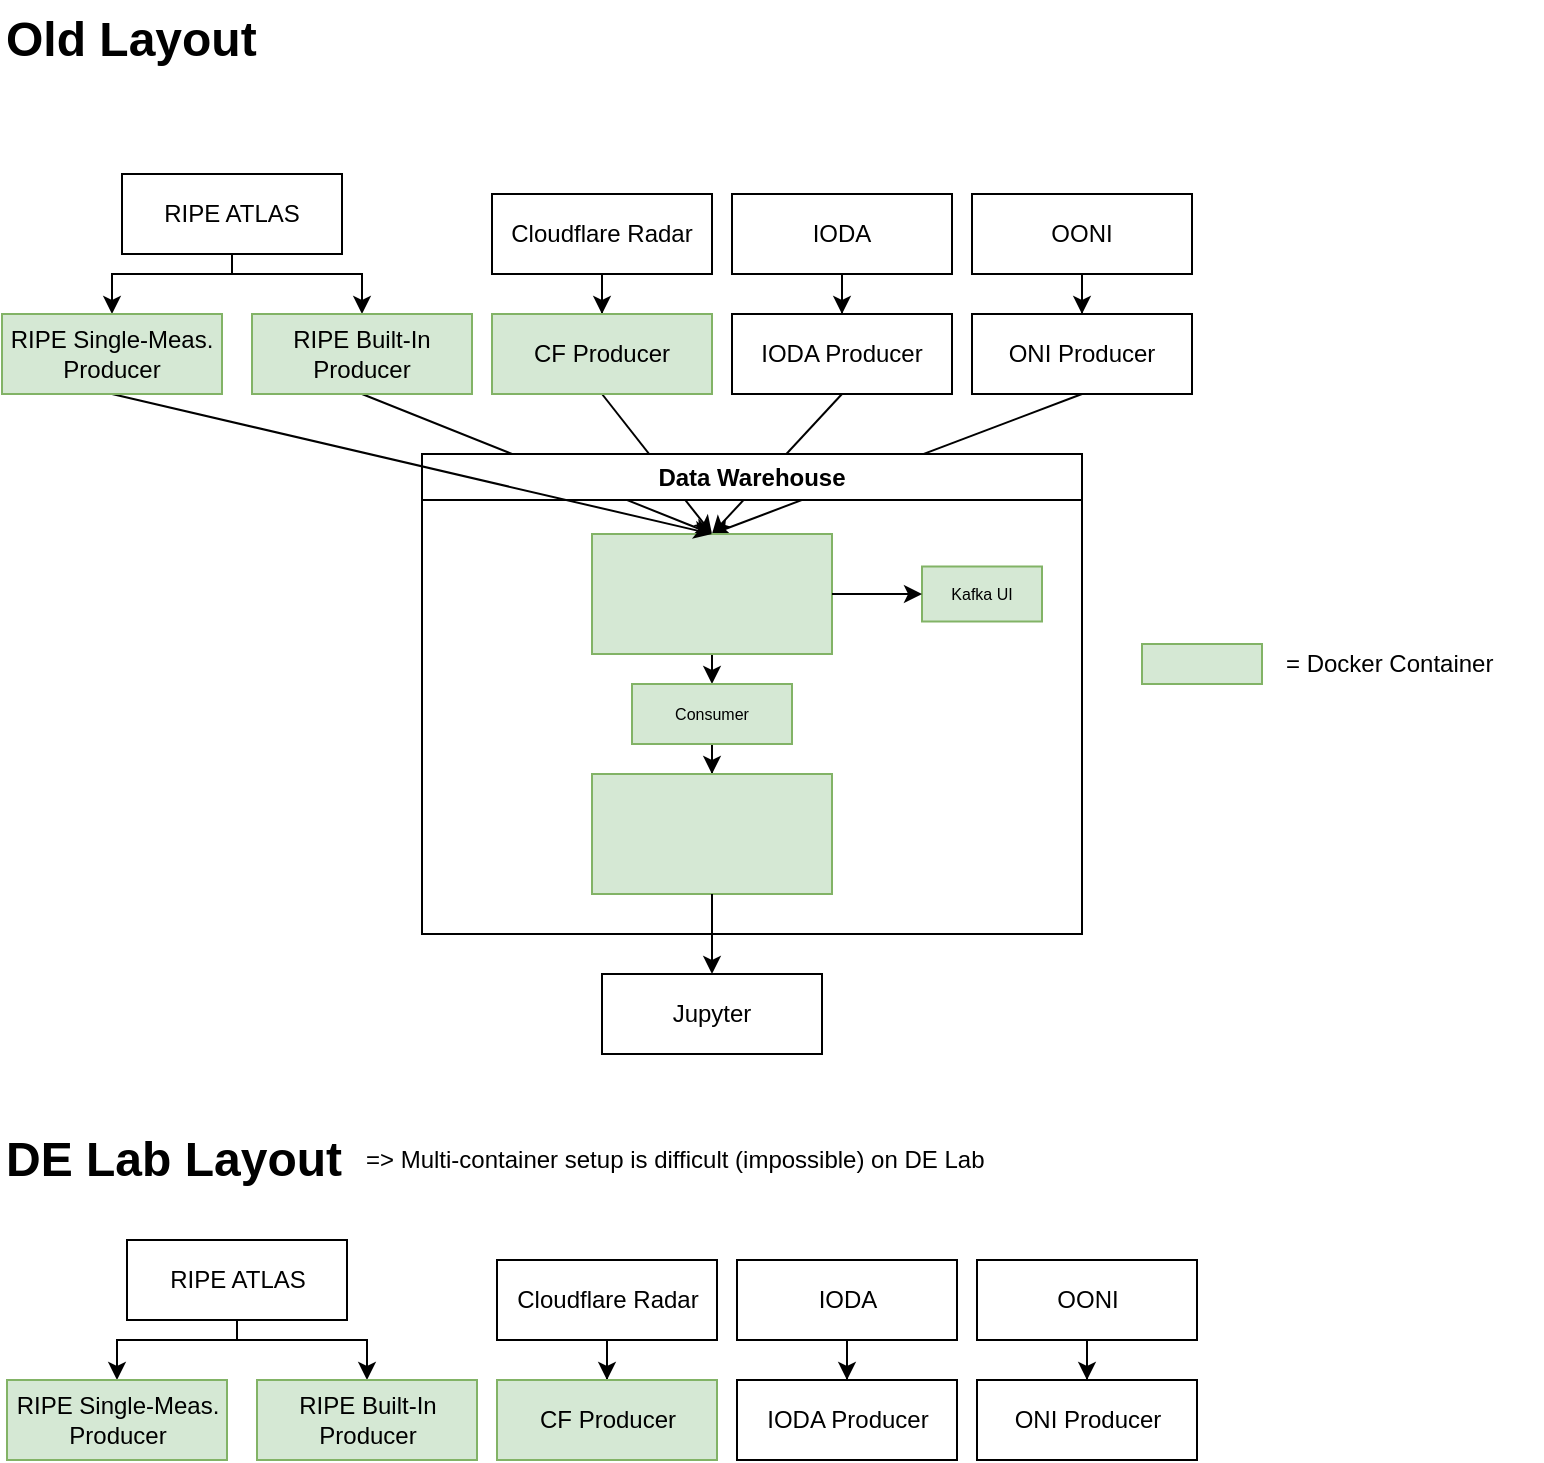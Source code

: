 <mxfile version="24.4.4" type="device">
  <diagram name="Seite-1" id="Ga2HK0S5XOBphtDbI6z4">
    <mxGraphModel dx="1264" dy="728" grid="1" gridSize="10" guides="1" tooltips="1" connect="1" arrows="1" fold="1" page="1" pageScale="1" pageWidth="827" pageHeight="1169" background="#ffffff" math="0" shadow="0">
      <root>
        <mxCell id="0" />
        <mxCell id="1" parent="0" />
        <mxCell id="ap5yewTeoCsCZs6nf5lp-1" value="" style="edgeStyle=orthogonalEdgeStyle;rounded=0;orthogonalLoop=1;jettySize=auto;html=1;" parent="1" source="ap5yewTeoCsCZs6nf5lp-2" target="ap5yewTeoCsCZs6nf5lp-10" edge="1">
          <mxGeometry relative="1" as="geometry">
            <Array as="points">
              <mxPoint x="155" y="177" />
              <mxPoint x="220" y="177" />
            </Array>
          </mxGeometry>
        </mxCell>
        <mxCell id="ap5yewTeoCsCZs6nf5lp-35" style="edgeStyle=orthogonalEdgeStyle;rounded=0;orthogonalLoop=1;jettySize=auto;html=1;exitX=0.5;exitY=1;exitDx=0;exitDy=0;entryX=0.5;entryY=0;entryDx=0;entryDy=0;" parent="1" source="ap5yewTeoCsCZs6nf5lp-2" target="ap5yewTeoCsCZs6nf5lp-33" edge="1">
          <mxGeometry relative="1" as="geometry">
            <Array as="points">
              <mxPoint x="155" y="177" />
              <mxPoint x="95" y="177" />
            </Array>
          </mxGeometry>
        </mxCell>
        <mxCell id="ap5yewTeoCsCZs6nf5lp-2" value="RIPE ATLAS" style="rounded=0;whiteSpace=wrap;html=1;" parent="1" vertex="1">
          <mxGeometry x="100" y="127" width="110" height="40" as="geometry" />
        </mxCell>
        <mxCell id="ap5yewTeoCsCZs6nf5lp-3" value="" style="edgeStyle=orthogonalEdgeStyle;rounded=0;orthogonalLoop=1;jettySize=auto;html=1;" parent="1" source="ap5yewTeoCsCZs6nf5lp-4" target="ap5yewTeoCsCZs6nf5lp-12" edge="1">
          <mxGeometry relative="1" as="geometry" />
        </mxCell>
        <mxCell id="ap5yewTeoCsCZs6nf5lp-4" value="Cloudflare Radar" style="rounded=0;whiteSpace=wrap;html=1;" parent="1" vertex="1">
          <mxGeometry x="285" y="137" width="110" height="40" as="geometry" />
        </mxCell>
        <mxCell id="ap5yewTeoCsCZs6nf5lp-5" value="" style="edgeStyle=orthogonalEdgeStyle;rounded=0;orthogonalLoop=1;jettySize=auto;html=1;" parent="1" source="ap5yewTeoCsCZs6nf5lp-6" target="ap5yewTeoCsCZs6nf5lp-14" edge="1">
          <mxGeometry relative="1" as="geometry" />
        </mxCell>
        <mxCell id="ap5yewTeoCsCZs6nf5lp-6" value="IODA" style="rounded=0;whiteSpace=wrap;html=1;" parent="1" vertex="1">
          <mxGeometry x="405" y="137" width="110" height="40" as="geometry" />
        </mxCell>
        <mxCell id="ap5yewTeoCsCZs6nf5lp-7" value="" style="edgeStyle=orthogonalEdgeStyle;rounded=0;orthogonalLoop=1;jettySize=auto;html=1;" parent="1" source="ap5yewTeoCsCZs6nf5lp-8" target="ap5yewTeoCsCZs6nf5lp-16" edge="1">
          <mxGeometry relative="1" as="geometry" />
        </mxCell>
        <mxCell id="ap5yewTeoCsCZs6nf5lp-8" value="OONI" style="rounded=0;whiteSpace=wrap;html=1;" parent="1" vertex="1">
          <mxGeometry x="525" y="137" width="110" height="40" as="geometry" />
        </mxCell>
        <mxCell id="ap5yewTeoCsCZs6nf5lp-9" style="rounded=0;orthogonalLoop=1;jettySize=auto;html=1;exitX=0.5;exitY=1;exitDx=0;exitDy=0;entryX=0.5;entryY=0;entryDx=0;entryDy=0;" parent="1" source="ap5yewTeoCsCZs6nf5lp-10" target="ap5yewTeoCsCZs6nf5lp-19" edge="1">
          <mxGeometry relative="1" as="geometry" />
        </mxCell>
        <mxCell id="ap5yewTeoCsCZs6nf5lp-10" value="RIPE Built-In&lt;div&gt;Producer&lt;/div&gt;" style="rounded=0;whiteSpace=wrap;html=1;fillColor=#d5e8d4;strokeColor=#82b366;" parent="1" vertex="1">
          <mxGeometry x="165" y="197" width="110" height="40" as="geometry" />
        </mxCell>
        <mxCell id="ap5yewTeoCsCZs6nf5lp-11" style="rounded=0;orthogonalLoop=1;jettySize=auto;html=1;exitX=0.5;exitY=1;exitDx=0;exitDy=0;entryX=0.5;entryY=0;entryDx=0;entryDy=0;" parent="1" source="ap5yewTeoCsCZs6nf5lp-12" target="ap5yewTeoCsCZs6nf5lp-19" edge="1">
          <mxGeometry relative="1" as="geometry" />
        </mxCell>
        <mxCell id="ap5yewTeoCsCZs6nf5lp-12" value="CF Producer" style="rounded=0;whiteSpace=wrap;html=1;fillColor=#d5e8d4;strokeColor=#82b366;" parent="1" vertex="1">
          <mxGeometry x="285" y="197" width="110" height="40" as="geometry" />
        </mxCell>
        <mxCell id="ap5yewTeoCsCZs6nf5lp-13" style="rounded=0;orthogonalLoop=1;jettySize=auto;html=1;exitX=0.5;exitY=1;exitDx=0;exitDy=0;entryX=0.5;entryY=0;entryDx=0;entryDy=0;" parent="1" source="ap5yewTeoCsCZs6nf5lp-14" target="ap5yewTeoCsCZs6nf5lp-19" edge="1">
          <mxGeometry relative="1" as="geometry" />
        </mxCell>
        <mxCell id="ap5yewTeoCsCZs6nf5lp-14" value="IODA Producer" style="rounded=0;whiteSpace=wrap;html=1;" parent="1" vertex="1">
          <mxGeometry x="405" y="197" width="110" height="40" as="geometry" />
        </mxCell>
        <mxCell id="ap5yewTeoCsCZs6nf5lp-15" style="rounded=0;orthogonalLoop=1;jettySize=auto;html=1;exitX=0.5;exitY=1;exitDx=0;exitDy=0;entryX=0.5;entryY=0;entryDx=0;entryDy=0;" parent="1" source="ap5yewTeoCsCZs6nf5lp-16" target="ap5yewTeoCsCZs6nf5lp-19" edge="1">
          <mxGeometry relative="1" as="geometry" />
        </mxCell>
        <mxCell id="ap5yewTeoCsCZs6nf5lp-16" value="ONI Producer" style="rounded=0;whiteSpace=wrap;html=1;" parent="1" vertex="1">
          <mxGeometry x="525" y="197" width="110" height="40" as="geometry" />
        </mxCell>
        <mxCell id="ap5yewTeoCsCZs6nf5lp-17" value="Data Warehouse" style="swimlane;whiteSpace=wrap;html=1;align=center;" parent="1" vertex="1">
          <mxGeometry x="250" y="267" width="330" height="240" as="geometry">
            <mxRectangle x="110" y="260" width="130" height="30" as="alternateBounds" />
          </mxGeometry>
        </mxCell>
        <mxCell id="ap5yewTeoCsCZs6nf5lp-18" style="edgeStyle=orthogonalEdgeStyle;rounded=0;orthogonalLoop=1;jettySize=auto;html=1;exitX=0.5;exitY=1;exitDx=0;exitDy=0;entryX=0.5;entryY=0;entryDx=0;entryDy=0;" parent="ap5yewTeoCsCZs6nf5lp-17" source="ap5yewTeoCsCZs6nf5lp-19" target="ap5yewTeoCsCZs6nf5lp-21" edge="1">
          <mxGeometry relative="1" as="geometry" />
        </mxCell>
        <mxCell id="ap5yewTeoCsCZs6nf5lp-19" value="" style="rounded=0;whiteSpace=wrap;html=1;fillColor=#d5e8d4;strokeColor=#82b366;" parent="ap5yewTeoCsCZs6nf5lp-17" vertex="1">
          <mxGeometry x="85" y="40" width="120" height="60" as="geometry" />
        </mxCell>
        <mxCell id="ap5yewTeoCsCZs6nf5lp-20" value="" style="edgeStyle=orthogonalEdgeStyle;rounded=0;orthogonalLoop=1;jettySize=auto;html=1;" parent="ap5yewTeoCsCZs6nf5lp-17" source="ap5yewTeoCsCZs6nf5lp-21" target="ap5yewTeoCsCZs6nf5lp-26" edge="1">
          <mxGeometry relative="1" as="geometry" />
        </mxCell>
        <mxCell id="ap5yewTeoCsCZs6nf5lp-21" value="Consumer" style="rounded=0;whiteSpace=wrap;html=1;fontSize=8;fillColor=#d5e8d4;strokeColor=#82b366;" parent="ap5yewTeoCsCZs6nf5lp-17" vertex="1">
          <mxGeometry x="105" y="115" width="80" height="30" as="geometry" />
        </mxCell>
        <mxCell id="ap5yewTeoCsCZs6nf5lp-22" value="Kafka UI" style="rounded=0;whiteSpace=wrap;html=1;fontSize=8;fillColor=#d5e8d4;strokeColor=#82b366;" parent="ap5yewTeoCsCZs6nf5lp-17" vertex="1">
          <mxGeometry x="250" y="56.25" width="60" height="27.5" as="geometry" />
        </mxCell>
        <mxCell id="ap5yewTeoCsCZs6nf5lp-23" style="edgeStyle=orthogonalEdgeStyle;rounded=0;orthogonalLoop=1;jettySize=auto;html=1;exitX=1;exitY=0.5;exitDx=0;exitDy=0;entryX=0;entryY=0.5;entryDx=0;entryDy=0;" parent="ap5yewTeoCsCZs6nf5lp-17" source="ap5yewTeoCsCZs6nf5lp-19" target="ap5yewTeoCsCZs6nf5lp-22" edge="1">
          <mxGeometry relative="1" as="geometry" />
        </mxCell>
        <mxCell id="ap5yewTeoCsCZs6nf5lp-24" value="" style="shape=image;verticalLabelPosition=bottom;labelBackgroundColor=default;verticalAlign=top;aspect=fixed;imageAspect=0;image=https://www.ovhcloud.com/sites/default/files/styles/text_media_horizontal/public/2021-09/ECX-1909_Hero_Kafka_600x400%402x-1.png;fillColor=#d5e8d4;strokeColor=#82b366;" parent="ap5yewTeoCsCZs6nf5lp-17" vertex="1">
          <mxGeometry x="90" y="48.73" width="110" height="42.54" as="geometry" />
        </mxCell>
        <mxCell id="ap5yewTeoCsCZs6nf5lp-25" value="" style="group;fillColor=#d5e8d4;strokeColor=#82b366;container=0;" parent="ap5yewTeoCsCZs6nf5lp-17" vertex="1" connectable="0">
          <mxGeometry x="85" y="160" width="120" height="60" as="geometry" />
        </mxCell>
        <mxCell id="ap5yewTeoCsCZs6nf5lp-26" value="" style="rounded=0;whiteSpace=wrap;html=1;fillColor=#d5e8d4;strokeColor=#82b366;" parent="ap5yewTeoCsCZs6nf5lp-17" vertex="1">
          <mxGeometry x="85" y="160" width="120" height="60" as="geometry" />
        </mxCell>
        <mxCell id="ap5yewTeoCsCZs6nf5lp-27" value="" style="shape=image;verticalLabelPosition=bottom;labelBackgroundColor=default;verticalAlign=top;aspect=fixed;imageAspect=0;image=https://duckdb.org/images/logo-dl/DuckDB_Logo-horizontal.svg;" parent="ap5yewTeoCsCZs6nf5lp-17" vertex="1">
          <mxGeometry x="96" y="175.27" width="104" height="29.46" as="geometry" />
        </mxCell>
        <mxCell id="ap5yewTeoCsCZs6nf5lp-28" value="Jupyter" style="rounded=0;whiteSpace=wrap;html=1;" parent="1" vertex="1">
          <mxGeometry x="340" y="527" width="110" height="40" as="geometry" />
        </mxCell>
        <mxCell id="ap5yewTeoCsCZs6nf5lp-29" style="edgeStyle=orthogonalEdgeStyle;rounded=0;orthogonalLoop=1;jettySize=auto;html=1;exitX=0.5;exitY=1;exitDx=0;exitDy=0;entryX=0.5;entryY=0;entryDx=0;entryDy=0;" parent="1" source="ap5yewTeoCsCZs6nf5lp-26" target="ap5yewTeoCsCZs6nf5lp-28" edge="1">
          <mxGeometry relative="1" as="geometry" />
        </mxCell>
        <mxCell id="ap5yewTeoCsCZs6nf5lp-30" value="" style="rounded=0;whiteSpace=wrap;html=1;fillColor=#d5e8d4;strokeColor=#82b366;" parent="1" vertex="1">
          <mxGeometry x="610" y="362" width="60" height="20" as="geometry" />
        </mxCell>
        <mxCell id="ap5yewTeoCsCZs6nf5lp-31" value="= Docker Container" style="text;html=1;align=left;verticalAlign=middle;resizable=0;points=[];autosize=1;strokeColor=none;fillColor=none;" parent="1" vertex="1">
          <mxGeometry x="680" y="357" width="130" height="30" as="geometry" />
        </mxCell>
        <mxCell id="ap5yewTeoCsCZs6nf5lp-36" style="rounded=0;orthogonalLoop=1;jettySize=auto;html=1;exitX=0.5;exitY=1;exitDx=0;exitDy=0;entryX=0.5;entryY=0;entryDx=0;entryDy=0;" parent="1" source="ap5yewTeoCsCZs6nf5lp-33" target="ap5yewTeoCsCZs6nf5lp-19" edge="1">
          <mxGeometry relative="1" as="geometry" />
        </mxCell>
        <mxCell id="ap5yewTeoCsCZs6nf5lp-33" value="RIPE Single-Meas.&lt;div&gt;Producer&lt;/div&gt;" style="rounded=0;whiteSpace=wrap;html=1;fillColor=#d5e8d4;strokeColor=#82b366;" parent="1" vertex="1">
          <mxGeometry x="40" y="197" width="110" height="40" as="geometry" />
        </mxCell>
        <mxCell id="Ro7sh-K0I-Y4kn5RZ-OG-1" value="Old Layout" style="text;html=1;align=left;verticalAlign=middle;resizable=0;points=[];autosize=1;strokeColor=none;fillColor=none;fontSize=24;fontStyle=1" vertex="1" parent="1">
          <mxGeometry x="40" y="40" width="140" height="40" as="geometry" />
        </mxCell>
        <mxCell id="Ro7sh-K0I-Y4kn5RZ-OG-2" value="DE Lab Layout" style="text;html=1;align=left;verticalAlign=middle;resizable=0;points=[];autosize=1;strokeColor=none;fillColor=none;fontSize=24;fontStyle=1" vertex="1" parent="1">
          <mxGeometry x="40" y="600" width="180" height="40" as="geometry" />
        </mxCell>
        <mxCell id="Ro7sh-K0I-Y4kn5RZ-OG-4" value="=&amp;gt; Multi-container setup is difficult (impossible) on DE Lab" style="text;html=1;align=left;verticalAlign=middle;resizable=0;points=[];autosize=1;strokeColor=none;fillColor=none;" vertex="1" parent="1">
          <mxGeometry x="220" y="605" width="330" height="30" as="geometry" />
        </mxCell>
        <mxCell id="Ro7sh-K0I-Y4kn5RZ-OG-5" value="" style="edgeStyle=orthogonalEdgeStyle;rounded=0;orthogonalLoop=1;jettySize=auto;html=1;" edge="1" source="Ro7sh-K0I-Y4kn5RZ-OG-7" target="Ro7sh-K0I-Y4kn5RZ-OG-14" parent="1">
          <mxGeometry relative="1" as="geometry">
            <Array as="points">
              <mxPoint x="157.5" y="710" />
              <mxPoint x="222.5" y="710" />
            </Array>
          </mxGeometry>
        </mxCell>
        <mxCell id="Ro7sh-K0I-Y4kn5RZ-OG-6" style="edgeStyle=orthogonalEdgeStyle;rounded=0;orthogonalLoop=1;jettySize=auto;html=1;exitX=0.5;exitY=1;exitDx=0;exitDy=0;entryX=0.5;entryY=0;entryDx=0;entryDy=0;" edge="1" source="Ro7sh-K0I-Y4kn5RZ-OG-7" target="Ro7sh-K0I-Y4kn5RZ-OG-18" parent="1">
          <mxGeometry relative="1" as="geometry">
            <Array as="points">
              <mxPoint x="157.5" y="710" />
              <mxPoint x="97.5" y="710" />
            </Array>
          </mxGeometry>
        </mxCell>
        <mxCell id="Ro7sh-K0I-Y4kn5RZ-OG-7" value="RIPE ATLAS" style="rounded=0;whiteSpace=wrap;html=1;" vertex="1" parent="1">
          <mxGeometry x="102.5" y="660" width="110" height="40" as="geometry" />
        </mxCell>
        <mxCell id="Ro7sh-K0I-Y4kn5RZ-OG-8" value="" style="edgeStyle=orthogonalEdgeStyle;rounded=0;orthogonalLoop=1;jettySize=auto;html=1;" edge="1" source="Ro7sh-K0I-Y4kn5RZ-OG-9" target="Ro7sh-K0I-Y4kn5RZ-OG-15" parent="1">
          <mxGeometry relative="1" as="geometry" />
        </mxCell>
        <mxCell id="Ro7sh-K0I-Y4kn5RZ-OG-9" value="Cloudflare Radar" style="rounded=0;whiteSpace=wrap;html=1;" vertex="1" parent="1">
          <mxGeometry x="287.5" y="670" width="110" height="40" as="geometry" />
        </mxCell>
        <mxCell id="Ro7sh-K0I-Y4kn5RZ-OG-10" value="" style="edgeStyle=orthogonalEdgeStyle;rounded=0;orthogonalLoop=1;jettySize=auto;html=1;" edge="1" source="Ro7sh-K0I-Y4kn5RZ-OG-11" target="Ro7sh-K0I-Y4kn5RZ-OG-16" parent="1">
          <mxGeometry relative="1" as="geometry" />
        </mxCell>
        <mxCell id="Ro7sh-K0I-Y4kn5RZ-OG-11" value="IODA" style="rounded=0;whiteSpace=wrap;html=1;" vertex="1" parent="1">
          <mxGeometry x="407.5" y="670" width="110" height="40" as="geometry" />
        </mxCell>
        <mxCell id="Ro7sh-K0I-Y4kn5RZ-OG-12" value="" style="edgeStyle=orthogonalEdgeStyle;rounded=0;orthogonalLoop=1;jettySize=auto;html=1;" edge="1" source="Ro7sh-K0I-Y4kn5RZ-OG-13" target="Ro7sh-K0I-Y4kn5RZ-OG-17" parent="1">
          <mxGeometry relative="1" as="geometry" />
        </mxCell>
        <mxCell id="Ro7sh-K0I-Y4kn5RZ-OG-13" value="OONI" style="rounded=0;whiteSpace=wrap;html=1;" vertex="1" parent="1">
          <mxGeometry x="527.5" y="670" width="110" height="40" as="geometry" />
        </mxCell>
        <mxCell id="Ro7sh-K0I-Y4kn5RZ-OG-14" value="RIPE Built-In&lt;div&gt;Producer&lt;/div&gt;" style="rounded=0;whiteSpace=wrap;html=1;fillColor=#d5e8d4;strokeColor=#82b366;" vertex="1" parent="1">
          <mxGeometry x="167.5" y="730" width="110" height="40" as="geometry" />
        </mxCell>
        <mxCell id="Ro7sh-K0I-Y4kn5RZ-OG-15" value="CF Producer" style="rounded=0;whiteSpace=wrap;html=1;fillColor=#d5e8d4;strokeColor=#82b366;" vertex="1" parent="1">
          <mxGeometry x="287.5" y="730" width="110" height="40" as="geometry" />
        </mxCell>
        <mxCell id="Ro7sh-K0I-Y4kn5RZ-OG-16" value="IODA Producer" style="rounded=0;whiteSpace=wrap;html=1;" vertex="1" parent="1">
          <mxGeometry x="407.5" y="730" width="110" height="40" as="geometry" />
        </mxCell>
        <mxCell id="Ro7sh-K0I-Y4kn5RZ-OG-17" value="ONI Producer" style="rounded=0;whiteSpace=wrap;html=1;" vertex="1" parent="1">
          <mxGeometry x="527.5" y="730" width="110" height="40" as="geometry" />
        </mxCell>
        <mxCell id="Ro7sh-K0I-Y4kn5RZ-OG-18" value="RIPE Single-Meas.&lt;div&gt;Producer&lt;/div&gt;" style="rounded=0;whiteSpace=wrap;html=1;fillColor=#d5e8d4;strokeColor=#82b366;" vertex="1" parent="1">
          <mxGeometry x="42.5" y="730" width="110" height="40" as="geometry" />
        </mxCell>
      </root>
    </mxGraphModel>
  </diagram>
</mxfile>
